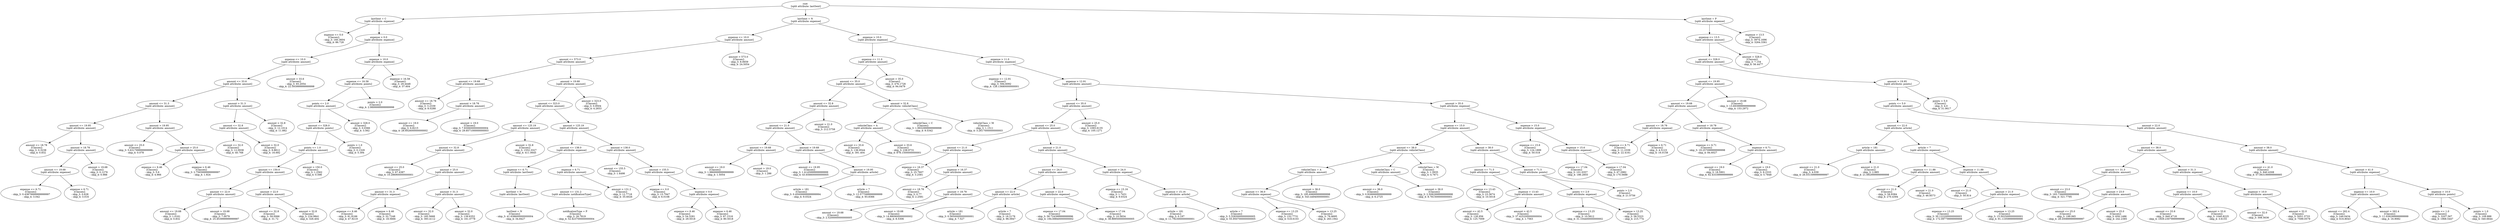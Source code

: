 // Road_Traffic_Fine_Management_Process-p_3-5
digraph "Road_Traffic_Fine_Management_Process-p_3-5" {
	"a7b4c553-ef24-4edf-9f33-02a198d89886" [label="root 
 [split attribute: lastSent]"]
	"e2a07129-0e4a-4801-b6a9-8df347de9206" [label="lastSent = C 
 [split attribute: expense]"]
	"a7b4c553-ef24-4edf-9f33-02a198d89886" -> "e2a07129-0e4a-4801-b6a9-8df347de9206"
	"2229a4a0-a6e7-4368-8a17-2372c9ac0bcd" [label="expense <= 0.0 
 [Classes]: 
 - skip_3: 160.3604 
 - skip_4: 86.728"]
	"e2a07129-0e4a-4801-b6a9-8df347de9206" -> "2229a4a0-a6e7-4368-8a17-2372c9ac0bcd"
	"52dd141a-a0ca-4bd2-a94d-da8f10242f85" [label="expense > 0.0 
 [split attribute: expense]"]
	"e2a07129-0e4a-4801-b6a9-8df347de9206" -> "52dd141a-a0ca-4bd2-a94d-da8f10242f85"
	"66998a0b-462b-4cb2-8d20-277663e1dd45" [label="expense <= 10.0 
 [split attribute: amount]"]
	"52dd141a-a0ca-4bd2-a94d-da8f10242f85" -> "66998a0b-462b-4cb2-8d20-277663e1dd45"
	"becef80d-4d5b-490c-a78e-a3caa25d9aaa" [label="amount <= 33.6 
 [split attribute: amount]"]
	"66998a0b-462b-4cb2-8d20-277663e1dd45" -> "becef80d-4d5b-490c-a78e-a3caa25d9aaa"
	"3c3f61f1-baaa-4207-8e32-0acc23fa56db" [label="amount <= 31.3 
 [split attribute: amount]"]
	"becef80d-4d5b-490c-a78e-a3caa25d9aaa" -> "3c3f61f1-baaa-4207-8e32-0acc23fa56db"
	"ecc29b17-67dd-4759-83e8-0b4d97ece254" [label="amount <= 19.95 
 [split attribute: amount]"]
	"3c3f61f1-baaa-4207-8e32-0acc23fa56db" -> "ecc29b17-67dd-4759-83e8-0b4d97ece254"
	"214a7f16-0e78-41b3-8d96-ca7422e7803a" [label="amount <= 18.78 
 [Classes]: 
 - skip_3: 0.3238 
 - skip_4: 0.832"]
	"ecc29b17-67dd-4759-83e8-0b4d97ece254" -> "214a7f16-0e78-41b3-8d96-ca7422e7803a"
	"0a3e7189-1dc9-492e-8b88-a087cc607080" [label="amount > 18.78 
 [split attribute: amount]"]
	"ecc29b17-67dd-4759-83e8-0b4d97ece254" -> "0a3e7189-1dc9-492e-8b88-a087cc607080"
	"c95db9b4-b947-41a2-8419-46a23b5d8a01" [label="amount <= 19.68 
 [split attribute: expense]"]
	"0a3e7189-1dc9-492e-8b88-a087cc607080" -> "c95db9b4-b947-41a2-8419-46a23b5d8a01"
	"2574450c-9b99-4021-acb4-7ac4fcb33648" [label="expense <= 6.71 
 [Classes]: 
 - skip_3: 0.43879999999999997 
 - skip_4: 3.042"]
	"c95db9b4-b947-41a2-8419-46a23b5d8a01" -> "2574450c-9b99-4021-acb4-7ac4fcb33648"
	"ef5186cc-1481-4a8e-9e24-8c6290c2697f" [label="expense > 6.71 
 [Classes]: 
 - skip_3: 0.628 
 - skip_4: 3.016"]
	"c95db9b4-b947-41a2-8419-46a23b5d8a01" -> "ef5186cc-1481-4a8e-9e24-8c6290c2697f"
	"cf7744e1-8812-42c0-a3e8-7b7d61aa820f" [label="amount > 19.68 
 [Classes]: 
 - skip_3: 0.1276 
 - skip_4: 0.988"]
	"0a3e7189-1dc9-492e-8b88-a087cc607080" -> "cf7744e1-8812-42c0-a3e8-7b7d61aa820f"
	"579c214d-c84d-49b4-a349-7b1cc59f5a3c" [label="amount > 19.95 
 [split attribute: amount]"]
	"3c3f61f1-baaa-4207-8e32-0acc23fa56db" -> "579c214d-c84d-49b4-a349-7b1cc59f5a3c"
	"1086924d-7248-4d50-84bf-15c31b3d0a87" [label="amount <= 25.0 
 [Classes]: 
 - skip_3: 5.631799999999999 
 - skip_4: 0.078"]
	"579c214d-c84d-49b4-a349-7b1cc59f5a3c" -> "1086924d-7248-4d50-84bf-15c31b3d0a87"
	"b90fde7c-927d-4bbf-8382-62581fe0e5b4" [label="amount > 25.0 
 [split attribute: expense]"]
	"579c214d-c84d-49b4-a349-7b1cc59f5a3c" -> "b90fde7c-927d-4bbf-8382-62581fe0e5b4"
	"a8e0d75b-8b33-4670-b962-2388fbdb2642" [label="expense <= 6.46 
 [Classes]: 
 - skip_3: 5.6 
 - skip_4: 4.966"]
	"b90fde7c-927d-4bbf-8382-62581fe0e5b4" -> "a8e0d75b-8b33-4670-b962-2388fbdb2642"
	"c84a828a-2a05-439e-979f-3bad4504be1e" [label="expense > 6.46 
 [Classes]: 
 - skip_3: 2.7565999999999997 
 - skip_4: 1.924"]
	"b90fde7c-927d-4bbf-8382-62581fe0e5b4" -> "c84a828a-2a05-439e-979f-3bad4504be1e"
	"6f9ad992-7326-4158-9456-65c68077a9dc" [label="amount > 31.3 
 [split attribute: amount]"]
	"becef80d-4d5b-490c-a78e-a3caa25d9aaa" -> "6f9ad992-7326-4158-9456-65c68077a9dc"
	"db7294c6-ce39-4158-9efb-dd55397e83c7" [label="amount <= 32.8 
 [split attribute: amount]"]
	"6f9ad992-7326-4158-9456-65c68077a9dc" -> "db7294c6-ce39-4158-9efb-dd55397e83c7"
	"00e197fa-98d8-460d-81d6-1ae59ed28a1a" [label="amount <= 32.0 
 [Classes]: 
 - skip_3: 12.0938 
 - skip_4: 40.768"]
	"db7294c6-ce39-4158-9efb-dd55397e83c7" -> "00e197fa-98d8-460d-81d6-1ae59ed28a1a"
	"fdc8b27d-3449-4e0c-9b6a-2aff570dad9a" [label="amount > 32.0 
 [Classes]: 
 - skip_3: 9.8812 
 - skip_4: 16.692"]
	"db7294c6-ce39-4158-9efb-dd55397e83c7" -> "fdc8b27d-3449-4e0c-9b6a-2aff570dad9a"
	"4e59b44f-b02e-45bb-ba7f-246f16721dce" [label="amount > 32.8 
 [Classes]: 
 - skip_3: 12.1014 
 - skip_4: 11.882"]
	"6f9ad992-7326-4158-9456-65c68077a9dc" -> "4e59b44f-b02e-45bb-ba7f-246f16721dce"
	"cad5f893-91b7-4f83-8ec7-98001ce1c8de" [label="amount > 33.6 
 [Classes]: 
 - skip_3: 65.2054 
 - skip_4: 22.593999999999998"]
	"66998a0b-462b-4cb2-8d20-277663e1dd45" -> "cad5f893-91b7-4f83-8ec7-98001ce1c8de"
	"32e93ea7-9e6c-4642-ac8c-f7d98bb896b0" [label="expense > 10.0 
 [split attribute: expense]"]
	"52dd141a-a0ca-4bd2-a94d-da8f10242f85" -> "32e93ea7-9e6c-4642-ac8c-f7d98bb896b0"
	"e36a070d-127d-42d7-9e33-a332e350515e" [label="expense <= 16.58 
 [split attribute: points]"]
	"32e93ea7-9e6c-4642-ac8c-f7d98bb896b0" -> "e36a070d-127d-42d7-9e33-a332e350515e"
	"5cc01766-6c7b-4cfa-b725-240ede78b5fe" [label="points <= 2.0 
 [split attribute: amount]"]
	"e36a070d-127d-42d7-9e33-a332e350515e" -> "5cc01766-6c7b-4cfa-b725-240ede78b5fe"
	"2a367b89-a03a-4f6a-845c-d28c50cfb78f" [label="amount <= 328.0 
 [split attribute: points]"]
	"5cc01766-6c7b-4cfa-b725-240ede78b5fe" -> "2a367b89-a03a-4f6a-845c-d28c50cfb78f"
	"9fad842c-b6b6-40bd-b524-0c33060bb85b" [label="points <= 1.0 
 [split attribute: amount]"]
	"2a367b89-a03a-4f6a-845c-d28c50cfb78f" -> "9fad842c-b6b6-40bd-b524-0c33060bb85b"
	"f002b15c-b820-483e-a0cc-b41cea7ecefc" [label="amount <= 150.0 
 [split attribute: amount]"]
	"9fad842c-b6b6-40bd-b524-0c33060bb85b" -> "f002b15c-b820-483e-a0cc-b41cea7ecefc"
	"f87b3ab6-4468-4d3d-818f-b9139b0a880f" [label="amount <= 22.0 
 [split attribute: amount]"]
	"f002b15c-b820-483e-a0cc-b41cea7ecefc" -> "f87b3ab6-4468-4d3d-818f-b9139b0a880f"
	"623e01ff-1314-4859-8104-a744f2046f1f" [label="amount <= 19.68 
 [Classes]: 
 - skip_3: 1.0161 
 - skip_4: 0.832"]
	"f87b3ab6-4468-4d3d-818f-b9139b0a880f" -> "623e01ff-1314-4859-8104-a744f2046f1f"
	"fad7d2a9-ebf6-4922-8458-69683d5e1f07" [label="amount > 19.68 
 [Classes]: 
 - skip_3: 7.0079 
 - skip_4: 25.453999999999997"]
	"f87b3ab6-4468-4d3d-818f-b9139b0a880f" -> "fad7d2a9-ebf6-4922-8458-69683d5e1f07"
	"4efe9461-4297-4043-8fd0-735196484fe6" [label="amount > 22.0 
 [split attribute: amount]"]
	"f002b15c-b820-483e-a0cc-b41cea7ecefc" -> "4efe9461-4297-4043-8fd0-735196484fe6"
	"3b8c6d40-18e0-42f9-b46a-a96b8dd0d912" [label="amount <= 32.8 
 [Classes]: 
 - skip_3: 59.0066 
 - skip_4: 31.72"]
	"4efe9461-4297-4043-8fd0-735196484fe6" -> "3b8c6d40-18e0-42f9-b46a-a96b8dd0d912"
	"48f05128-5e4a-45b2-a6bb-10bdd4921623" [label="amount > 32.8 
 [Classes]: 
 - skip_3: 234.9841 
 - skip_4: 326.404"]
	"4efe9461-4297-4043-8fd0-735196484fe6" -> "48f05128-5e4a-45b2-a6bb-10bdd4921623"
	"5923d2b8-83e3-4780-a70e-88981665e663" [label="amount > 150.0 
 [Classes]: 
 - skip_3: 1.2562 
 - skip_4: 0.598"]
	"9fad842c-b6b6-40bd-b524-0c33060bb85b" -> "5923d2b8-83e3-4780-a70e-88981665e663"
	"21a0142d-953b-4ebb-8b85-967e34d41948" [label="points > 1.0 
 [Classes]: 
 - skip_3: 0.1329 
 - skip_4: 5.394"]
	"2a367b89-a03a-4f6a-845c-d28c50cfb78f" -> "21a0142d-953b-4ebb-8b85-967e34d41948"
	"32a95333-1ef5-45b9-b3e0-42bb3f3d2794" [label="amount > 328.0 
 [Classes]: 
 - skip_3: 0.0366 
 - skip_4: 3.562"]
	"5cc01766-6c7b-4cfa-b725-240ede78b5fe" -> "32a95333-1ef5-45b9-b3e0-42bb3f3d2794"
	"8acce008-1033-43af-8e85-4cbd7ddfd613" [label="points > 2.0 
 [Classes]: 
 - skip_4: 2.9899999999999998"]
	"e36a070d-127d-42d7-9e33-a332e350515e" -> "8acce008-1033-43af-8e85-4cbd7ddfd613"
	"8b55ac68-f68b-453e-8e6f-c90f4dad8d19" [label="expense > 16.58 
 [Classes]: 
 - skip_3: 29.4448 
 - skip_4: 37.604"]
	"32e93ea7-9e6c-4642-ac8c-f7d98bb896b0" -> "8b55ac68-f68b-453e-8e6f-c90f4dad8d19"
	"596b8a48-ade3-42c3-bd84-f42272c7d27d" [label="lastSent = N 
 [split attribute: expense]"]
	"a7b4c553-ef24-4edf-9f33-02a198d89886" -> "596b8a48-ade3-42c3-bd84-f42272c7d27d"
	"751ecac4-4734-4d05-8f05-192e74b2b83e" [label="expense <= 10.0 
 [split attribute: amount]"]
	"596b8a48-ade3-42c3-bd84-f42272c7d27d" -> "751ecac4-4734-4d05-8f05-192e74b2b83e"
	"68499360-7178-4fd5-856d-6b30f5c1d9d2" [label="amount <= 573.0 
 [split attribute: amount]"]
	"751ecac4-4734-4d05-8f05-192e74b2b83e" -> "68499360-7178-4fd5-856d-6b30f5c1d9d2"
	"8f99ec24-04f0-4a65-8fcf-a1cc2b4127f3" [label="amount <= 19.68 
 [split attribute: amount]"]
	"68499360-7178-4fd5-856d-6b30f5c1d9d2" -> "8f99ec24-04f0-4a65-8fcf-a1cc2b4127f3"
	"d53e7949-d3d4-47f5-bace-216e2f636a11" [label="amount <= 18.78 
 [Classes]: 
 - skip_3: 3.2339 
 - skip_4: 8.0288"]
	"8f99ec24-04f0-4a65-8fcf-a1cc2b4127f3" -> "d53e7949-d3d4-47f5-bace-216e2f636a11"
	"b0532425-03b4-4b8f-bb45-9e3b22cd7ac8" [label="amount > 18.78 
 [split attribute: amount]"]
	"8f99ec24-04f0-4a65-8fcf-a1cc2b4127f3" -> "b0532425-03b4-4b8f-bb45-9e3b22cd7ac8"
	"54b89a48-95da-4932-8dcb-d5c692d1656d" [label="amount <= 19.0 
 [Classes]: 
 - skip_3: 6.8215 
 - skip_4: 28.602600000000002"]
	"b0532425-03b4-4b8f-bb45-9e3b22cd7ac8" -> "54b89a48-95da-4932-8dcb-d5c692d1656d"
	"6f1681ad-80fe-4eb1-ae08-4c59c8382b61" [label="amount > 19.0 
 [Classes]: 
 - skip_3: 7.8306000000000004 
 - skip_4: 29.857100000000003"]
	"b0532425-03b4-4b8f-bb45-9e3b22cd7ac8" -> "6f1681ad-80fe-4eb1-ae08-4c59c8382b61"
	"b8912ff9-8870-4483-b439-0b37b791865c" [label="amount > 19.68 
 [split attribute: amount]"]
	"68499360-7178-4fd5-856d-6b30f5c1d9d2" -> "b8912ff9-8870-4483-b439-0b37b791865c"
	"b06e51e2-70b2-45ed-ab48-56762965299b" [label="amount <= 323.0 
 [split attribute: amount]"]
	"b8912ff9-8870-4483-b439-0b37b791865c" -> "b06e51e2-70b2-45ed-ab48-56762965299b"
	"18df63c6-ba1f-40d4-80e3-f841d0fc9567" [label="amount <= 125.19 
 [split attribute: amount]"]
	"b06e51e2-70b2-45ed-ab48-56762965299b" -> "18df63c6-ba1f-40d4-80e3-f841d0fc9567"
	"44df03c8-0989-4fb3-b813-397d74263627" [label="amount <= 32.8 
 [split attribute: amount]"]
	"18df63c6-ba1f-40d4-80e3-f841d0fc9567" -> "44df03c8-0989-4fb3-b813-397d74263627"
	"0da1b402-e875-4acb-9c3c-c0815c272b00" [label="amount <= 25.0 
 [Classes]: 
 - skip_3: 67.4387 
 - skip_4: 10.286900000000001"]
	"44df03c8-0989-4fb3-b813-397d74263627" -> "0da1b402-e875-4acb-9c3c-c0815c272b00"
	"fe282c29-0e61-4c21-a108-9b7dd384e220" [label="amount > 25.0 
 [split attribute: amount]"]
	"44df03c8-0989-4fb3-b813-397d74263627" -> "fe282c29-0e61-4c21-a108-9b7dd384e220"
	"7f51b170-4212-4907-afb6-4e54cda109ed" [label="amount <= 31.3 
 [split attribute: expense]"]
	"fe282c29-0e61-4c21-a108-9b7dd384e220" -> "7f51b170-4212-4907-afb6-4e54cda109ed"
	"242f623a-c0aa-4b49-822a-97092ce73362" [label="expense <= 6.46 
 [Classes]: 
 - skip_3: 81.8166 
 - skip_4: 47.9219"]
	"7f51b170-4212-4907-afb6-4e54cda109ed" -> "242f623a-c0aa-4b49-822a-97092ce73362"
	"90ce4b27-66a2-4fe0-8f5c-119c195bde59" [label="expense > 6.46 
 [Classes]: 
 - skip_3: 32.7248 
 - skip_4: 18.5666"]
	"7f51b170-4212-4907-afb6-4e54cda109ed" -> "90ce4b27-66a2-4fe0-8f5c-119c195bde59"
	"a0caf179-4044-4678-8470-ada2cf099c45" [label="amount > 31.3 
 [split attribute: amount]"]
	"fe282c29-0e61-4c21-a108-9b7dd384e220" -> "a0caf179-4044-4678-8470-ada2cf099c45"
	"4ccd2d0a-e74f-4090-ba50-a45b07246d52" [label="amount <= 32.0 
 [Classes]: 
 - skip_3: 185.5668 
 - skip_4: 393.4112"]
	"a0caf179-4044-4678-8470-ada2cf099c45" -> "4ccd2d0a-e74f-4090-ba50-a45b07246d52"
	"c293d81b-7714-4446-a606-aa315540c507" [label="amount > 32.0 
 [Classes]: 
 - skip_3: 139.6352 
 - skip_4: 161.0778"]
	"a0caf179-4044-4678-8470-ada2cf099c45" -> "c293d81b-7714-4446-a606-aa315540c507"
	"3c0e78b8-d45f-4a91-a9be-80700995fc07" [label="amount > 32.8 
 [Classes]: 
 - skip_3: 1552.3327 
 - skip_4: 411.0645"]
	"18df63c6-ba1f-40d4-80e3-f841d0fc9567" -> "3c0e78b8-d45f-4a91-a9be-80700995fc07"
	"376fa594-9a4c-44e0-b9bd-790e253661a4" [label="amount > 125.19 
 [split attribute: amount]"]
	"b06e51e2-70b2-45ed-ab48-56762965299b" -> "376fa594-9a4c-44e0-b9bd-790e253661a4"
	"e8148915-0325-4881-a666-3fa46a3d748a" [label="amount <= 138.0 
 [split attribute: expense]"]
	"376fa594-9a4c-44e0-b9bd-790e253661a4" -> "e8148915-0325-4881-a666-3fa46a3d748a"
	"e61d4100-3f6a-490f-b79d-036e24ed4872" [label="expense <= 6.71 
 [split attribute: lastSent]"]
	"e8148915-0325-4881-a666-3fa46a3d748a" -> "e61d4100-3f6a-490f-b79d-036e24ed4872"
	"e6bd6b4f-e822-4a8e-af17-cd238d253b61" [label="lastSent = N 
 [split attribute: lastSent]"]
	"e61d4100-3f6a-490f-b79d-036e24ed4872" -> "e6bd6b4f-e822-4a8e-af17-cd238d253b61"
	"e3f06fea-6863-444e-9720-74f65eca5def" [label="lastSent = N 
 [Classes]: 
 - skip_3: 41.638600000000004 
 - skip_4: 34.8427"]
	"e6bd6b4f-e822-4a8e-af17-cd238d253b61" -> "e3f06fea-6863-444e-9720-74f65eca5def"
	"d45cf4c0-c5ea-498f-aad7-b255d20542dd" [label="expense > 6.71 
 [split attribute: amount]"]
	"e8148915-0325-4881-a666-3fa46a3d748a" -> "d45cf4c0-c5ea-498f-aad7-b255d20542dd"
	"2a0065d8-9c1d-4cf0-a059-7cf4f5b52106" [label="amount <= 131.2 
 [split attribute: notificationType]"]
	"d45cf4c0-c5ea-498f-aad7-b255d20542dd" -> "2a0065d8-9c1d-4cf0-a059-7cf4f5b52106"
	"ac8e3e68-6683-46ce-a406-38cd26afca3a" [label="notificationType = P 
 [Classes]: 
 - skip_3: 26.7819 
 - skip_4: 52.423700000000004"]
	"2a0065d8-9c1d-4cf0-a059-7cf4f5b52106" -> "ac8e3e68-6683-46ce-a406-38cd26afca3a"
	"d4a58211-6e5a-4cc2-8b1c-13b5ccd528f6" [label="amount > 131.2 
 [Classes]: 
 - skip_3: 12.7718 
 - skip_4: 35.6026"]
	"d45cf4c0-c5ea-498f-aad7-b255d20542dd" -> "d4a58211-6e5a-4cc2-8b1c-13b5ccd528f6"
	"e581ee28-2af2-4343-820a-0e3034341758" [label="amount > 138.0 
 [split attribute: amount]"]
	"376fa594-9a4c-44e0-b9bd-790e253661a4" -> "e581ee28-2af2-4343-820a-0e3034341758"
	"48d810cd-5081-41b1-9a5a-058a1fd70e9f" [label="amount <= 155.5 
 [Classes]: 
 - skip_3: 1.4498"]
	"e581ee28-2af2-4343-820a-0e3034341758" -> "48d810cd-5081-41b1-9a5a-058a1fd70e9f"
	"25a6356b-ca65-4765-9121-4af9cf3333db" [label="amount > 155.5 
 [split attribute: expense]"]
	"e581ee28-2af2-4343-820a-0e3034341758" -> "25a6356b-ca65-4765-9121-4af9cf3333db"
	"90630593-d1bf-4257-8394-ea40927881a3" [label="expense <= 0.0 
 [Classes]: 
 - skip_3: 15.7947 
 - skip_4: 6.0108"]
	"25a6356b-ca65-4765-9121-4af9cf3333db" -> "90630593-d1bf-4257-8394-ea40927881a3"
	"1246fe14-09f1-4a83-83f2-dda52c49d9d9" [label="expense > 0.0 
 [split attribute: expense]"]
	"25a6356b-ca65-4765-9121-4af9cf3333db" -> "1246fe14-09f1-4a83-83f2-dda52c49d9d9"
	"d6fab1df-7083-42c6-b8f9-3ecc5c2b6e09" [label="expense <= 6.46 
 [Classes]: 
 - skip_3: 54.3281 
 - skip_4: 29.5018"]
	"1246fe14-09f1-4a83-83f2-dda52c49d9d9" -> "d6fab1df-7083-42c6-b8f9-3ecc5c2b6e09"
	"e9dedfa0-3246-4e68-bd71-68c8b5d17888" [label="expense > 6.46 
 [Classes]: 
 - skip_3: 87.1516 
 - skip_4: 80.5018"]
	"1246fe14-09f1-4a83-83f2-dda52c49d9d9" -> "e9dedfa0-3246-4e68-bd71-68c8b5d17888"
	"0244df09-f782-4c79-b733-206252a61403" [label="amount > 323.0 
 [Classes]: 
 - skip_3: 0.9504 
 - skip_4: 4.2653"]
	"b8912ff9-8870-4483-b439-0b37b791865c" -> "0244df09-f782-4c79-b733-206252a61403"
	"7fdb8f50-07f6-4c58-b753-cb64cf71608c" [label="amount > 573.0 
 [Classes]: 
 - skip_3: 8.0659 
 - skip_4: 24.5054"]
	"751ecac4-4734-4d05-8f05-192e74b2b83e" -> "7fdb8f50-07f6-4c58-b753-cb64cf71608c"
	"b34ec93e-0476-4358-b9d2-250c728595ea" [label="expense > 10.0 
 [split attribute: expense]"]
	"596b8a48-ade3-42c3-bd84-f42272c7d27d" -> "b34ec93e-0476-4358-b9d2-250c728595ea"
	"0b339508-4d57-460f-ac07-b56ba15a9ad3" [label="expense <= 11.0 
 [split attribute: amount]"]
	"b34ec93e-0476-4358-b9d2-250c728595ea" -> "0b339508-4d57-460f-ac07-b56ba15a9ad3"
	"9fc26b50-04cf-4a67-a344-51c80fe4f4bb" [label="amount <= 35.0 
 [split attribute: amount]"]
	"0b339508-4d57-460f-ac07-b56ba15a9ad3" -> "9fc26b50-04cf-4a67-a344-51c80fe4f4bb"
	"944a7311-2139-495d-85b2-288c7124dd9d" [label="amount <= 32.8 
 [split attribute: amount]"]
	"9fc26b50-04cf-4a67-a344-51c80fe4f4bb" -> "944a7311-2139-495d-85b2-288c7124dd9d"
	"721fa204-de5d-40de-80b4-de1b8c02f3c9" [label="amount <= 21.0 
 [split attribute: amount]"]
	"944a7311-2139-495d-85b2-288c7124dd9d" -> "721fa204-de5d-40de-80b4-de1b8c02f3c9"
	"3ad647b4-a5ec-4f3a-8660-bbefe3c26e06" [label="amount <= 19.68 
 [split attribute: amount]"]
	"721fa204-de5d-40de-80b4-de1b8c02f3c9" -> "3ad647b4-a5ec-4f3a-8660-bbefe3c26e06"
	"86fe8d36-9dea-4e29-b394-604e93319cc0" [label="amount <= 19.0 
 [Classes]: 
 - skip_3: 1.9869999999999999 
 - skip_4: 1.5054"]
	"3ad647b4-a5ec-4f3a-8660-bbefe3c26e06" -> "86fe8d36-9dea-4e29-b394-604e93319cc0"
	"1379d093-aad0-4e8a-9119-b9095bb96f57" [label="amount > 19.0 
 [Classes]: 
 - skip_3: 1.286"]
	"3ad647b4-a5ec-4f3a-8660-bbefe3c26e06" -> "1379d093-aad0-4e8a-9119-b9095bb96f57"
	"d31f2d78-abae-4c15-8f5f-3471a7be6913" [label="amount > 19.68 
 [split attribute: amount]"]
	"721fa204-de5d-40de-80b4-de1b8c02f3c9" -> "d31f2d78-abae-4c15-8f5f-3471a7be6913"
	"9cbc1aee-f03a-4f6e-8168-a42f4cd71344" [label="amount <= 19.95 
 [Classes]: 
 - skip_3: 1.4145999999999999 
 - skip_4: 43.656600000000005"]
	"d31f2d78-abae-4c15-8f5f-3471a7be6913" -> "9cbc1aee-f03a-4f6e-8168-a42f4cd71344"
	"58fb5a7d-2776-4b74-bf54-236fb91b5594" [label="amount > 19.95 
 [split attribute: article]"]
	"d31f2d78-abae-4c15-8f5f-3471a7be6913" -> "58fb5a7d-2776-4b74-bf54-236fb91b5594"
	"def8e442-fc39-4bc4-b0c0-66e86980df88" [label="article = 181 
 [Classes]: 
 - skip_3: 0.45009999999999994 
 - skip_4: 9.0324"]
	"58fb5a7d-2776-4b74-bf54-236fb91b5594" -> "def8e442-fc39-4bc4-b0c0-66e86980df88"
	"497561ca-fde9-4815-8144-b8173709b14b" [label="article = 7 
 [Classes]: 
 - skip_3: 12.577599999999999 
 - skip_4: 93.8366"]
	"58fb5a7d-2776-4b74-bf54-236fb91b5594" -> "497561ca-fde9-4815-8144-b8173709b14b"
	"c354a950-1c80-4c05-ab4b-4eb33d0bc940" [label="amount > 21.0 
 [Classes]: 
 - skip_3: 212.5758"]
	"944a7311-2139-495d-85b2-288c7124dd9d" -> "c354a950-1c80-4c05-ab4b-4eb33d0bc940"
	"6265d3a3-8f6a-4e03-8957-3333876a994a" [label="amount > 32.8 
 [split attribute: vehicleClass]"]
	"9fc26b50-04cf-4a67-a344-51c80fe4f4bb" -> "6265d3a3-8f6a-4e03-8957-3333876a994a"
	"a3e8eabe-0fa3-4cb3-8461-9e0199220b70" [label="vehicleClass = A 
 [split attribute: amount]"]
	"6265d3a3-8f6a-4e03-8957-3333876a994a" -> "a3e8eabe-0fa3-4cb3-8461-9e0199220b70"
	"38429cb4-3fb5-405d-8e5d-68a31202be32" [label="amount <= 33.6 
 [Classes]: 
 - skip_3: 136.9544 
 - skip_4: 391.404"]
	"a3e8eabe-0fa3-4cb3-8461-9e0199220b70" -> "38429cb4-3fb5-405d-8e5d-68a31202be32"
	"2bbbe804-cead-41f4-ac9a-de8cac459a68" [label="amount > 33.6 
 [Classes]: 
 - skip_3: 238.9731 
 - skip_4: 878.1500000000001"]
	"a3e8eabe-0fa3-4cb3-8461-9e0199220b70" -> "2bbbe804-cead-41f4-ac9a-de8cac459a68"
	"eed9f4fa-d70a-4f60-9dff-126df1218068" [label="vehicleClass = C 
 [Classes]: 
 - skip_3: 1.9932999999999998 
 - skip_4: 9.5342"]
	"6265d3a3-8f6a-4e03-8957-3333876a994a" -> "eed9f4fa-d70a-4f60-9dff-126df1218068"
	"d465a312-dc40-4da9-8ece-59023d01f88f" [label="vehicleClass = M 
 [Classes]: 
 - skip_3: 1.1511 
 - skip_4: 3.2617000000000003"]
	"6265d3a3-8f6a-4e03-8957-3333876a994a" -> "d465a312-dc40-4da9-8ece-59023d01f88f"
	"10011574-81f7-4f75-81cd-66581aa35d57" [label="amount > 35.0 
 [Classes]: 
 - skip_3: 476.1728 
 - skip_4: 94.0479"]
	"0b339508-4d57-460f-ac07-b56ba15a9ad3" -> "10011574-81f7-4f75-81cd-66581aa35d57"
	"f13e77e1-cc16-4486-b647-52b0e0c58a0c" [label="expense > 11.0 
 [split attribute: expense]"]
	"b34ec93e-0476-4358-b9d2-250c728595ea" -> "f13e77e1-cc16-4486-b647-52b0e0c58a0c"
	"e51a6a07-3829-4336-98ef-02b9231b5d8d" [label="expense <= 12.91 
 [Classes]: 
 - skip_3: 594.6092 
 - skip_4: 126.13680000000001"]
	"f13e77e1-cc16-4486-b647-52b0e0c58a0c" -> "e51a6a07-3829-4336-98ef-02b9231b5d8d"
	"3d9c7785-719a-4c1f-b317-adfe62bfff23" [label="expense > 12.91 
 [split attribute: amount]"]
	"f13e77e1-cc16-4486-b647-52b0e0c58a0c" -> "3d9c7785-719a-4c1f-b317-adfe62bfff23"
	"f88cdbb8-aa77-46eb-a0f7-2528288860ee" [label="amount <= 35.0 
 [split attribute: amount]"]
	"3d9c7785-719a-4c1f-b317-adfe62bfff23" -> "f88cdbb8-aa77-46eb-a0f7-2528288860ee"
	"a04fa9f1-e8bd-4b52-8d26-3ba61569ad03" [label="amount <= 25.0 
 [split attribute: amount]"]
	"f88cdbb8-aa77-46eb-a0f7-2528288860ee" -> "a04fa9f1-e8bd-4b52-8d26-3ba61569ad03"
	"721a373b-a1ce-4d89-b06d-b606453d2839" [label="amount <= 21.0 
 [split attribute: expense]"]
	"a04fa9f1-e8bd-4b52-8d26-3ba61569ad03" -> "721a373b-a1ce-4d89-b06d-b606453d2839"
	"697327a6-216f-4b94-b414-df040ae8dc33" [label="expense <= 16.37 
 [Classes]: 
 - skip_3: 25.7607 
 - skip_4: 3.2581"]
	"721a373b-a1ce-4d89-b06d-b606453d2839" -> "697327a6-216f-4b94-b414-df040ae8dc33"
	"eb10ba79-fd27-4a5e-b58c-686c3f75fb0b" [label="expense > 16.37 
 [split attribute: amount]"]
	"721a373b-a1ce-4d89-b06d-b606453d2839" -> "eb10ba79-fd27-4a5e-b58c-686c3f75fb0b"
	"17297940-def9-4ace-9818-80df7079d73a" [label="amount <= 18.78 
 [Classes]: 
 - skip_3: 0.77 
 - skip_4: 2.2581"]
	"eb10ba79-fd27-4a5e-b58c-686c3f75fb0b" -> "17297940-def9-4ace-9818-80df7079d73a"
	"3f7703e7-84ff-4e24-b2df-f95ca5b5da32" [label="amount > 18.78 
 [split attribute: amount]"]
	"eb10ba79-fd27-4a5e-b58c-686c3f75fb0b" -> "3f7703e7-84ff-4e24-b2df-f95ca5b5da32"
	"17294bcb-fa47-42d5-8930-5b66eed84826" [label="amount <= 19.68 
 [Classes]: 
 - skip_3: 2.5200000000000005"]
	"3f7703e7-84ff-4e24-b2df-f95ca5b5da32" -> "17294bcb-fa47-42d5-8930-5b66eed84826"
	"7eda407b-11a0-480f-921b-d1e152bfe8fb" [label="amount > 19.68 
 [Classes]: 
 - skip_3: 14.880900000000002 
 - skip_4: 8.5306"]
	"3f7703e7-84ff-4e24-b2df-f95ca5b5da32" -> "7eda407b-11a0-480f-921b-d1e152bfe8fb"
	"a4e698de-9d09-4d9f-af52-16b86d12237a" [label="amount > 21.0 
 [split attribute: amount]"]
	"a04fa9f1-e8bd-4b52-8d26-3ba61569ad03" -> "a4e698de-9d09-4d9f-af52-16b86d12237a"
	"93ad34e3-ca83-4b5a-ab4f-fe2e6d06efd9" [label="amount <= 24.0 
 [split attribute: amount]"]
	"a4e698de-9d09-4d9f-af52-16b86d12237a" -> "93ad34e3-ca83-4b5a-ab4f-fe2e6d06efd9"
	"17e4d46f-aead-426b-bba4-a4a168bc6c92" [label="amount <= 22.0 
 [split attribute: article]"]
	"93ad34e3-ca83-4b5a-ab4f-fe2e6d06efd9" -> "17e4d46f-aead-426b-bba4-a4a168bc6c92"
	"5b6c8f04-3718-4ab0-a144-8603e58603be" [label="article = 181 
 [Classes]: 
 - skip_3: 0.5650000000000001 
 - skip_4: 7.527"]
	"17e4d46f-aead-426b-bba4-a4a168bc6c92" -> "5b6c8f04-3718-4ab0-a144-8603e58603be"
	"c18b09c5-193b-49fd-8825-0ea462e083e6" [label="article = 7 
 [Classes]: 
 - skip_3: 18.2179 
 - skip_4: 96.0947"]
	"17e4d46f-aead-426b-bba4-a4a168bc6c92" -> "c18b09c5-193b-49fd-8825-0ea462e083e6"
	"6dcbf369-372f-4870-808c-cc6324e62885" [label="amount > 22.0 
 [split attribute: expense]"]
	"93ad34e3-ca83-4b5a-ab4f-fe2e6d06efd9" -> "6dcbf369-372f-4870-808c-cc6324e62885"
	"72f489b4-8800-44c4-82c7-6b57b947f9d1" [label="expense <= 17.04 
 [Classes]: 
 - skip_3: 56.724399999999996 
 - skip_4: 194.69840000000002"]
	"6dcbf369-372f-4870-808c-cc6324e62885" -> "72f489b4-8800-44c4-82c7-6b57b947f9d1"
	"83dc75be-dcec-43d7-8b7e-9656d0dc7fd2" [label="expense > 17.04 
 [Classes]: 
 - skip_3: 10.5834 
 - skip_4: 38.889500000000005"]
	"6dcbf369-372f-4870-808c-cc6324e62885" -> "83dc75be-dcec-43d7-8b7e-9656d0dc7fd2"
	"17f7b613-f8ee-4235-9fea-1d3f508cc4fd" [label="amount > 24.0 
 [split attribute: expense]"]
	"a4e698de-9d09-4d9f-af52-16b86d12237a" -> "17f7b613-f8ee-4235-9fea-1d3f508cc4fd"
	"f4c1f443-5b31-4b02-bffa-30f4c544421f" [label="expense <= 15.16 
 [Classes]: 
 - skip_3: 1.7431 
 - skip_4: 9.0324"]
	"17f7b613-f8ee-4235-9fea-1d3f508cc4fd" -> "f4c1f443-5b31-4b02-bffa-30f4c544421f"
	"2800e46b-4c5f-4828-901d-f890b1795232" [label="expense > 15.16 
 [split attribute: article]"]
	"17f7b613-f8ee-4235-9fea-1d3f508cc4fd" -> "2800e46b-4c5f-4828-901d-f890b1795232"
	"42d45fef-e24b-4a41-9ce4-f2837e8b76c9" [label="article = 181 
 [Classes]: 
 - skip_3: 0.197 
 - skip_4: 11.792300000000001"]
	"2800e46b-4c5f-4828-901d-f890b1795232" -> "42d45fef-e24b-4a41-9ce4-f2837e8b76c9"
	"7b521e5e-2522-4991-b891-dd2bed425b9a" [label="article = 7 
 [Classes]: 
 - skip_3: 5.3283000000000005 
 - skip_4: 55.950700000000005"]
	"2800e46b-4c5f-4828-901d-f890b1795232" -> "7b521e5e-2522-4991-b891-dd2bed425b9a"
	"3f2e8ef7-4bc3-4866-baba-c648b0b6ecc8" [label="amount > 25.0 
 [Classes]: 
 - skip_3: 1093.6135 
 - skip_4: 105.1271"]
	"f88cdbb8-aa77-46eb-a0f7-2528288860ee" -> "3f2e8ef7-4bc3-4866-baba-c648b0b6ecc8"
	"112fd6a6-cbdc-4648-9187-30faa95eadc0" [label="amount > 35.0 
 [split attribute: expense]"]
	"3d9c7785-719a-4c1f-b317-adfe62bfff23" -> "112fd6a6-cbdc-4648-9187-30faa95eadc0"
	"47cca9bf-7846-423a-859c-250223bd8f7b" [label="expense <= 15.0 
 [split attribute: amount]"]
	"112fd6a6-cbdc-4648-9187-30faa95eadc0" -> "47cca9bf-7846-423a-859c-250223bd8f7b"
	"e9b93bec-602c-4b4f-9abc-fe36917d1eef" [label="amount <= 38.0 
 [split attribute: vehicleClass]"]
	"47cca9bf-7846-423a-859c-250223bd8f7b" -> "e9b93bec-602c-4b4f-9abc-fe36917d1eef"
	"32913f27-4ec7-461b-a19a-aa0cd6d41b27" [label="vehicleClass = A 
 [split attribute: amount]"]
	"e9b93bec-602c-4b4f-9abc-fe36917d1eef" -> "32913f27-4ec7-461b-a19a-aa0cd6d41b27"
	"af2fabb5-e734-44f1-a173-1a00596c6eb5" [label="amount <= 36.0 
 [split attribute: expense]"]
	"32913f27-4ec7-461b-a19a-aa0cd6d41b27" -> "af2fabb5-e734-44f1-a173-1a00596c6eb5"
	"3320564a-46bf-4d7b-979c-82a7077e2ae8" [label="expense <= 13.25 
 [Classes]: 
 - skip_3: 152.7731 
 - skip_4: 518.6103"]
	"af2fabb5-e734-44f1-a173-1a00596c6eb5" -> "3320564a-46bf-4d7b-979c-82a7077e2ae8"
	"fa183fce-6d38-409d-81c4-fe4143a6cbc5" [label="expense > 13.25 
 [Classes]: 
 - skip_3: 79.4695 
 - skip_4: 263.1941"]
	"af2fabb5-e734-44f1-a173-1a00596c6eb5" -> "fa183fce-6d38-409d-81c4-fe4143a6cbc5"
	"31f4d2e6-06f6-4b60-a666-efead526f200" [label="amount > 36.0 
 [Classes]: 
 - skip_3: 185.69899999999998 
 - skip_4: 543.4494000000001"]
	"32913f27-4ec7-461b-a19a-aa0cd6d41b27" -> "31f4d2e6-06f6-4b60-a666-efead526f200"
	"d0819865-2b43-437b-862e-c5a97cb8d028" [label="vehicleClass = C 
 [split attribute: amount]"]
	"e9b93bec-602c-4b4f-9abc-fe36917d1eef" -> "d0819865-2b43-437b-862e-c5a97cb8d028"
	"367e5d22-23f4-4906-b3e9-434f9b0bcb84" [label="amount <= 36.0 
 [Classes]: 
 - skip_3: 0.9289999999999999 
 - skip_4: 6.2725"]
	"d0819865-2b43-437b-862e-c5a97cb8d028" -> "367e5d22-23f4-4906-b3e9-434f9b0bcb84"
	"3bc417dc-f632-4e8a-a8d9-098f3cdf7740" [label="amount > 36.0 
 [Classes]: 
 - skip_3: 2.5082999999999998 
 - skip_4: 8.781500000000001"]
	"d0819865-2b43-437b-862e-c5a97cb8d028" -> "3bc417dc-f632-4e8a-a8d9-098f3cdf7740"
	"d1d01356-f11d-48ce-baa8-c8df98b2698c" [label="vehicleClass = M 
 [Classes]: 
 - skip_3: 1.3935 
 - skip_4: 4.7671"]
	"e9b93bec-602c-4b4f-9abc-fe36917d1eef" -> "d1d01356-f11d-48ce-baa8-c8df98b2698c"
	"0fa272cb-9add-4984-8610-5cb8b9f4dce6" [label="amount > 38.0 
 [split attribute: amount]"]
	"47cca9bf-7846-423a-859c-250223bd8f7b" -> "0fa272cb-9add-4984-8610-5cb8b9f4dce6"
	"42bdad7c-e6f3-42a2-938d-b30aef8f7373" [label="amount <= 71.5 
 [split attribute: expense]"]
	"0fa272cb-9add-4984-8610-5cb8b9f4dce6" -> "42bdad7c-e6f3-42a2-938d-b30aef8f7373"
	"02936615-a975-4fcb-b573-2f039b8346f1" [label="expense <= 13.43 
 [Classes]: 
 - skip_3: 23.3674 
 - skip_4: 10.5018"]
	"42bdad7c-e6f3-42a2-938d-b30aef8f7373" -> "02936615-a975-4fcb-b573-2f039b8346f1"
	"d885e46c-e5ca-4d18-bc60-cd93fcc5cc8c" [label="expense > 13.43 
 [split attribute: amount]"]
	"42bdad7c-e6f3-42a2-938d-b30aef8f7373" -> "d885e46c-e5ca-4d18-bc60-cd93fcc5cc8c"
	"9ef030c1-2df1-44de-a639-26ca8419dd76" [label="amount <= 42.5 
 [Classes]: 
 - skip_3: 126.956 
 - skip_4: 125.7009"]
	"d885e46c-e5ca-4d18-bc60-cd93fcc5cc8c" -> "9ef030c1-2df1-44de-a639-26ca8419dd76"
	"56331178-b1c8-4a5b-a11e-da9da0952956" [label="amount > 42.5 
 [Classes]: 
 - skip_3: 37.425200000000004 
 - skip_4: 1.7563"]
	"d885e46c-e5ca-4d18-bc60-cd93fcc5cc8c" -> "56331178-b1c8-4a5b-a11e-da9da0952956"
	"83db353d-b0d6-4347-aff8-256cf518bd53" [label="amount > 71.5 
 [split attribute: points]"]
	"0fa272cb-9add-4984-8610-5cb8b9f4dce6" -> "83db353d-b0d6-4347-aff8-256cf518bd53"
	"06169fe1-127a-499f-8bcc-b5883b6c2ec9" [label="points <= 2.0 
 [split attribute: expense]"]
	"83db353d-b0d6-4347-aff8-256cf518bd53" -> "06169fe1-127a-499f-8bcc-b5883b6c2ec9"
	"567bbe02-3fb7-411e-9524-1cc26d8805b2" [label="expense <= 13.25 
 [Classes]: 
 - skip_3: 10.5612 
 - skip_4: 31.104400000000002"]
	"06169fe1-127a-499f-8bcc-b5883b6c2ec9" -> "567bbe02-3fb7-411e-9524-1cc26d8805b2"
	"d4381a38-491a-4689-8b82-823a9165d819" [label="expense > 13.25 
 [Classes]: 
 - skip_3: 58.5323 
 - skip_4: 215.774"]
	"06169fe1-127a-499f-8bcc-b5883b6c2ec9" -> "d4381a38-491a-4689-8b82-823a9165d819"
	"042e6ffb-dc32-4438-bf05-08adbbff28d5" [label="points > 2.0 
 [Classes]: 
 - skip_4: 21.0756"]
	"83db353d-b0d6-4347-aff8-256cf518bd53" -> "042e6ffb-dc32-4438-bf05-08adbbff28d5"
	"32e590ba-c864-471c-9ff5-ae78a867d514" [label="expense > 15.0 
 [split attribute: expense]"]
	"112fd6a6-cbdc-4648-9187-30faa95eadc0" -> "32e590ba-c864-471c-9ff5-ae78a867d514"
	"a0e886a9-415e-4c13-96aa-5dc789a2d42d" [label="expense <= 15.6 
 [Classes]: 
 - skip_3: 124.1899 
 - skip_4: 50.018"]
	"32e590ba-c864-471c-9ff5-ae78a867d514" -> "a0e886a9-415e-4c13-96aa-5dc789a2d42d"
	"6f3bd398-96ee-4653-bcc3-42a1d220d12d" [label="expense > 15.6 
 [split attribute: expense]"]
	"32e590ba-c864-471c-9ff5-ae78a867d514" -> "6f3bd398-96ee-4653-bcc3-42a1d220d12d"
	"41cbe7ee-269a-437f-a20f-d18760fccdfd" [label="expense <= 17.04 
 [Classes]: 
 - skip_3: 101.0357 
 - skip_4: 186.2855"]
	"6f3bd398-96ee-4653-bcc3-42a1d220d12d" -> "41cbe7ee-269a-437f-a20f-d18760fccdfd"
	"6032623a-a3bd-4891-94fd-002a1f687b15" [label="expense > 17.04 
 [Classes]: 
 - skip_3: 67.2982 
 - skip_4: 170.5688"]
	"6f3bd398-96ee-4653-bcc3-42a1d220d12d" -> "6032623a-a3bd-4891-94fd-002a1f687b15"
	"67fe83a5-ce3b-48ad-a947-5de98998ee61" [label="lastSent = P 
 [split attribute: expense]"]
	"a7b4c553-ef24-4edf-9f33-02a198d89886" -> "67fe83a5-ce3b-48ad-a947-5de98998ee61"
	"0d9e05d8-989b-424f-b2f2-1acd2ae54c1a" [label="expense <= 13.5 
 [split attribute: amount]"]
	"67fe83a5-ce3b-48ad-a947-5de98998ee61" -> "0d9e05d8-989b-424f-b2f2-1acd2ae54c1a"
	"f8b83e2e-d0b7-45f4-9f7e-d27e15e5b83c" [label="amount <= 328.0 
 [split attribute: amount]"]
	"0d9e05d8-989b-424f-b2f2-1acd2ae54c1a" -> "f8b83e2e-d0b7-45f4-9f7e-d27e15e5b83c"
	"a74745f0-3183-4392-b031-5e84325dfb5d" [label="amount <= 19.95 
 [split attribute: amount]"]
	"f8b83e2e-d0b7-45f4-9f7e-d27e15e5b83c" -> "a74745f0-3183-4392-b031-5e84325dfb5d"
	"76648a86-ef69-450a-b8db-e9530be6f5d3" [label="amount <= 19.68 
 [split attribute: amount]"]
	"a74745f0-3183-4392-b031-5e84325dfb5d" -> "76648a86-ef69-450a-b8db-e9530be6f5d3"
	"6f36552c-b4f6-4c1c-a68a-bae32d94e1d4" [label="amount <= 18.78 
 [split attribute: expense]"]
	"76648a86-ef69-450a-b8db-e9530be6f5d3" -> "6f36552c-b4f6-4c1c-a68a-bae32d94e1d4"
	"c2633c20-1b63-46b8-943d-9ab251d75e2b" [label="expense <= 6.71 
 [Classes]: 
 - skip_3: 11.2339 
 - skip_4: 22.4161"]
	"6f36552c-b4f6-4c1c-a68a-bae32d94e1d4" -> "c2633c20-1b63-46b8-943d-9ab251d75e2b"
	"545186c7-6216-4035-97a9-7eb8b212befc" [label="expense > 6.71 
 [Classes]: 
 - skip_3: 4.5123 
 - skip_4: 16.0158"]
	"6f36552c-b4f6-4c1c-a68a-bae32d94e1d4" -> "545186c7-6216-4035-97a9-7eb8b212befc"
	"2e2c7e3e-167c-46fc-b2ef-08ed42d77871" [label="amount > 18.78 
 [split attribute: expense]"]
	"76648a86-ef69-450a-b8db-e9530be6f5d3" -> "2e2c7e3e-167c-46fc-b2ef-08ed42d77871"
	"48b9a1b9-7bf1-47d9-a436-6a0c3e7d36d8" [label="expense <= 6.71 
 [Classes]: 
 - skip_3: 19.257099999999998 
 - skip_4: 84.6027"]
	"2e2c7e3e-167c-46fc-b2ef-08ed42d77871" -> "48b9a1b9-7bf1-47d9-a436-6a0c3e7d36d8"
	"b58053fa-a9b2-44a1-a3ef-472d86b3f9dd" [label="expense > 6.71 
 [split attribute: amount]"]
	"2e2c7e3e-167c-46fc-b2ef-08ed42d77871" -> "b58053fa-a9b2-44a1-a3ef-472d86b3f9dd"
	"3edac68a-768a-45a7-82c4-9ee07d59579f" [label="amount <= 19.0 
 [Classes]: 
 - skip_3: 18.5901 
 - skip_4: 82.43339999999999"]
	"b58053fa-a9b2-44a1-a3ef-472d86b3f9dd" -> "3edac68a-768a-45a7-82c4-9ee07d59579f"
	"acf17f2f-5b32-4529-8c38-17fbf51caafc" [label="amount > 19.0 
 [Classes]: 
 - skip_3: 8.2333 
 - skip_4: 5.7848"]
	"b58053fa-a9b2-44a1-a3ef-472d86b3f9dd" -> "acf17f2f-5b32-4529-8c38-17fbf51caafc"
	"0b1a17e2-f87b-49e1-80f6-a294159224e0" [label="amount > 19.68 
 [Classes]: 
 - skip_3: 13.693999999999999 
 - skip_4: 153.2972"]
	"a74745f0-3183-4392-b031-5e84325dfb5d" -> "0b1a17e2-f87b-49e1-80f6-a294159224e0"
	"71e68fa5-aa1a-4dd7-9205-0472471e8373" [label="amount > 19.95 
 [split attribute: points]"]
	"f8b83e2e-d0b7-45f4-9f7e-d27e15e5b83c" -> "71e68fa5-aa1a-4dd7-9205-0472471e8373"
	"a3b122fb-a4cd-46ce-9b6a-ae00cb8a64b9" [label="points <= 5.0 
 [split attribute: amount]"]
	"71e68fa5-aa1a-4dd7-9205-0472471e8373" -> "a3b122fb-a4cd-46ce-9b6a-ae00cb8a64b9"
	"42a73dff-32da-416a-b6fb-54c96dba6eb7" [label="amount <= 22.0 
 [split attribute: article]"]
	"a3b122fb-a4cd-46ce-9b6a-ae00cb8a64b9" -> "42a73dff-32da-416a-b6fb-54c96dba6eb7"
	"f343ff81-f59f-436c-ada3-965591f6afeb" [label="article = 181 
 [split attribute: amount]"]
	"42a73dff-32da-416a-b6fb-54c96dba6eb7" -> "f343ff81-f59f-436c-ada3-965591f6afeb"
	"35097339-1822-4492-a2e0-b11f980aa9ee" [label="amount <= 21.0 
 [Classes]: 
 - skip_3: 4.039 
 - skip_4: 26.031599999999997"]
	"f343ff81-f59f-436c-ada3-965591f6afeb" -> "35097339-1822-4492-a2e0-b11f980aa9ee"
	"a3f30f59-c88b-4bb7-acca-b6d7557d91be" [label="amount > 21.0 
 [Classes]: 
 - skip_3: 2.885 
 - skip_4: 21.692999999999998"]
	"f343ff81-f59f-436c-ada3-965591f6afeb" -> "a3f30f59-c88b-4bb7-acca-b6d7557d91be"
	"e28d0e29-1a70-4ee3-8a5d-ea3f862dd056" [label="article = 7 
 [split attribute: expense]"]
	"42a73dff-32da-416a-b6fb-54c96dba6eb7" -> "e28d0e29-1a70-4ee3-8a5d-ea3f862dd056"
	"97307352-5c0f-4feb-bffc-d39029c05cf4" [label="expense <= 11.88 
 [split attribute: amount]"]
	"e28d0e29-1a70-4ee3-8a5d-ea3f862dd056" -> "97307352-5c0f-4feb-bffc-d39029c05cf4"
	"a4161613-7110-4eeb-8c81-5f85d1d563dd" [label="amount <= 21.0 
 [Classes]: 
 - skip_3: 58.9384 
 - skip_4: 270.4394"]
	"97307352-5c0f-4feb-bffc-d39029c05cf4" -> "a4161613-7110-4eeb-8c81-5f85d1d563dd"
	"2e3fa704-71c1-48c4-9055-b8f35f90c6d3" [label="amount > 21.0 
 [Classes]: 
 - skip_3: 46.8573"]
	"97307352-5c0f-4feb-bffc-d39029c05cf4" -> "2e3fa704-71c1-48c4-9055-b8f35f90c6d3"
	"42abdf99-2bd5-4b72-b0f5-5df08709c5f7" [label="expense > 11.88 
 [split attribute: amount]"]
	"e28d0e29-1a70-4ee3-8a5d-ea3f862dd056" -> "42abdf99-2bd5-4b72-b0f5-5df08709c5f7"
	"8f862b04-4c12-433f-9076-683bca27b38c" [label="amount <= 21.0 
 [Classes]: 
 - skip_3: 50.814"]
	"42abdf99-2bd5-4b72-b0f5-5df08709c5f7" -> "8f862b04-4c12-433f-9076-683bca27b38c"
	"64d13a18-96fd-4619-bf1a-8fa5cba3657e" [label="amount > 21.0 
 [split attribute: expense]"]
	"42abdf99-2bd5-4b72-b0f5-5df08709c5f7" -> "64d13a18-96fd-4619-bf1a-8fa5cba3657e"
	"61103dbe-a7d3-4e10-89c7-a2ad7c2bb9c6" [label="expense <= 13.25 
 [Classes]: 
 - skip_3: 30.122200000000003 
 - skip_4: 172.09779999999998"]
	"64d13a18-96fd-4619-bf1a-8fa5cba3657e" -> "61103dbe-a7d3-4e10-89c7-a2ad7c2bb9c6"
	"c2cefcd6-c75a-4955-8444-6a4e084820b9" [label="expense > 13.25 
 [Classes]: 
 - skip_3: 15.502500000000001 
 - skip_4: 91.11059999999999"]
	"64d13a18-96fd-4619-bf1a-8fa5cba3657e" -> "c2cefcd6-c75a-4955-8444-6a4e084820b9"
	"0f27dd74-605a-4991-a245-1c98bf5f9b63" [label="amount > 22.0 
 [split attribute: amount]"]
	"a3b122fb-a4cd-46ce-9b6a-ae00cb8a64b9" -> "0f27dd74-605a-4991-a245-1c98bf5f9b63"
	"232950fe-fbf7-48ba-8e67-4f40f41e8c27" [label="amount <= 38.0 
 [split attribute: amount]"]
	"0f27dd74-605a-4991-a245-1c98bf5f9b63" -> "232950fe-fbf7-48ba-8e67-4f40f41e8c27"
	"93277a45-7004-4c2f-bcdc-18fdee614144" [label="amount <= 31.3 
 [split attribute: amount]"]
	"232950fe-fbf7-48ba-8e67-4f40f41e8c27" -> "93277a45-7004-4c2f-bcdc-18fdee614144"
	"6a359dc8-ba34-46be-a40e-b56dfb564dc9" [label="amount <= 23.0 
 [Classes]: 
 - skip_3: 163.73669999999998 
 - skip_4: 321.7795"]
	"93277a45-7004-4c2f-bcdc-18fdee614144" -> "6a359dc8-ba34-46be-a40e-b56dfb564dc9"
	"93eae3b8-ead4-4a35-b25e-67f54e185d5a" [label="amount > 23.0 
 [split attribute: amount]"]
	"93277a45-7004-4c2f-bcdc-18fdee614144" -> "93eae3b8-ead4-4a35-b25e-67f54e185d5a"
	"9982144a-4c15-4bc8-b380-624e78d696dd" [label="amount <= 25.0 
 [Classes]: 
 - skip_3: 199.065 
 - skip_4: 28.200899999999997"]
	"93eae3b8-ead4-4a35-b25e-67f54e185d5a" -> "9982144a-4c15-4bc8-b380-624e78d696dd"
	"300d3f01-f276-457f-844e-549f418dc502" [label="amount > 25.0 
 [Classes]: 
 - skip_3: 659.1486 
 - skip_4: 242.2385"]
	"93eae3b8-ead4-4a35-b25e-67f54e185d5a" -> "300d3f01-f276-457f-844e-549f418dc502"
	"34315598-d17c-421b-bc44-6d236bed2235" [label="amount > 31.3 
 [split attribute: expense]"]
	"232950fe-fbf7-48ba-8e67-4f40f41e8c27" -> "34315598-d17c-421b-bc44-6d236bed2235"
	"fe06b8e0-3706-4b59-822a-3878be49cee2" [label="expense <= 10.0 
 [split attribute: amount]"]
	"34315598-d17c-421b-bc44-6d236bed2235" -> "fe06b8e0-3706-4b59-822a-3878be49cee2"
	"a33d4d6e-8687-4ec9-b6a8-d49f599f19d8" [label="amount <= 33.6 
 [Classes]: 
 - skip_3: 840.4718 
 - skip_4: 1929.2307999999998"]
	"fe06b8e0-3706-4b59-822a-3878be49cee2" -> "a33d4d6e-8687-4ec9-b6a8-d49f599f19d8"
	"bd4d72c6-d9cd-4dfa-94f4-87117d73efae" [label="amount > 33.6 
 [Classes]: 
 - skip_3: 1040.8225 
 - skip_4: 3.6155"]
	"fe06b8e0-3706-4b59-822a-3878be49cee2" -> "bd4d72c6-d9cd-4dfa-94f4-87117d73efae"
	"3c5009dd-c351-491e-9d25-e13b5040899f" [label="expense > 10.0 
 [split attribute: amount]"]
	"34315598-d17c-421b-bc44-6d236bed2235" -> "3c5009dd-c351-491e-9d25-e13b5040899f"
	"c4f43590-d4a0-4518-bcb7-41ecd6f4f0bf" [label="amount <= 32.0 
 [Classes]: 
 - skip_3: 308.5636"]
	"3c5009dd-c351-491e-9d25-e13b5040899f" -> "c4f43590-d4a0-4518-bcb7-41ecd6f4f0bf"
	"711bbcc0-06cf-438a-b811-04dbe956e6cb" [label="amount > 32.0 
 [Classes]: 
 - skip_3: 5051.3733 
 - skip_4: 7599.0579"]
	"3c5009dd-c351-491e-9d25-e13b5040899f" -> "711bbcc0-06cf-438a-b811-04dbe956e6cb"
	"932ceb89-7051-4302-bc1a-823c419c9a35" [label="amount > 38.0 
 [split attribute: amount]"]
	"0f27dd74-605a-4991-a245-1c98bf5f9b63" -> "932ceb89-7051-4302-bc1a-823c419c9a35"
	"1312e15e-ce9e-4755-a0b6-08b69bf98696" [label="amount <= 41.0 
 [Classes]: 
 - skip_3: 840.4308 
 - skip_4: 57.063199999999995"]
	"932ceb89-7051-4302-bc1a-823c419c9a35" -> "1312e15e-ce9e-4755-a0b6-08b69bf98696"
	"eb0ea28e-d325-452d-a5e9-04fa022dc79c" [label="amount > 41.0 
 [split attribute: expense]"]
	"932ceb89-7051-4302-bc1a-823c419c9a35" -> "eb0ea28e-d325-452d-a5e9-04fa022dc79c"
	"0457d6e6-15bb-4465-97a0-170ec32e34cf" [label="expense <= 10.0 
 [split attribute: amount]"]
	"eb0ea28e-d325-452d-a5e9-04fa022dc79c" -> "0457d6e6-15bb-4465-97a0-170ec32e34cf"
	"bd05c442-e6eb-4a59-b2a5-81285810cf9a" [label="amount <= 262.4 
 [Classes]: 
 - skip_3: 249.0434 
 - skip_4: 616.8043"]
	"0457d6e6-15bb-4465-97a0-170ec32e34cf" -> "bd05c442-e6eb-4a59-b2a5-81285810cf9a"
	"84eab33b-39cb-4fd0-beb7-691b879de3ad" [label="amount > 262.4 
 [Classes]: 
 - skip_3: 11.039299999999999 
 - skip_4: 16.9082"]
	"0457d6e6-15bb-4465-97a0-170ec32e34cf" -> "84eab33b-39cb-4fd0-beb7-691b879de3ad"
	"00789a33-d784-42d0-9ccd-d5d1abe8adfe" [label="expense > 10.0 
 [split attribute: points]"]
	"eb0ea28e-d325-452d-a5e9-04fa022dc79c" -> "00789a33-d784-42d0-9ccd-d5d1abe8adfe"
	"c55d5269-0366-4f0c-82a5-211b35da804d" [label="points <= 1.0 
 [Classes]: 
 - skip_3: 3207.567 
 - skip_4: 1968.5447"]
	"00789a33-d784-42d0-9ccd-d5d1abe8adfe" -> "c55d5269-0366-4f0c-82a5-211b35da804d"
	"bb128e83-dcb4-41e3-9803-cbeb60960091" [label="points > 1.0 
 [Classes]: 
 - skip_3: 109.888 
 - skip_4: 340.6644"]
	"00789a33-d784-42d0-9ccd-d5d1abe8adfe" -> "bb128e83-dcb4-41e3-9803-cbeb60960091"
	"de729045-2197-47b0-8c60-49a64c6f0cc9" [label="points > 5.0 
 [Classes]: 
 - skip_3: 4.0 
 - skip_4: 31.0617"]
	"71e68fa5-aa1a-4dd7-9205-0472471e8373" -> "de729045-2197-47b0-8c60-49a64c6f0cc9"
	"6801b210-258f-47bf-8798-93746c1e68f2" [label="amount > 328.0 
 [Classes]: 
 - skip_3: 7.154 
 - skip_4: 56.4477"]
	"0d9e05d8-989b-424f-b2f2-1acd2ae54c1a" -> "6801b210-258f-47bf-8798-93746c1e68f2"
	"78b44e28-7512-48e2-a93b-ea8b18a9ef2a" [label="expense > 13.5 
 [Classes]: 
 - skip_3: 3974.1696 
 - skip_4: 3264.3361"]
	"67fe83a5-ce3b-48ad-a947-5de98998ee61" -> "78b44e28-7512-48e2-a93b-ea8b18a9ef2a"
}
